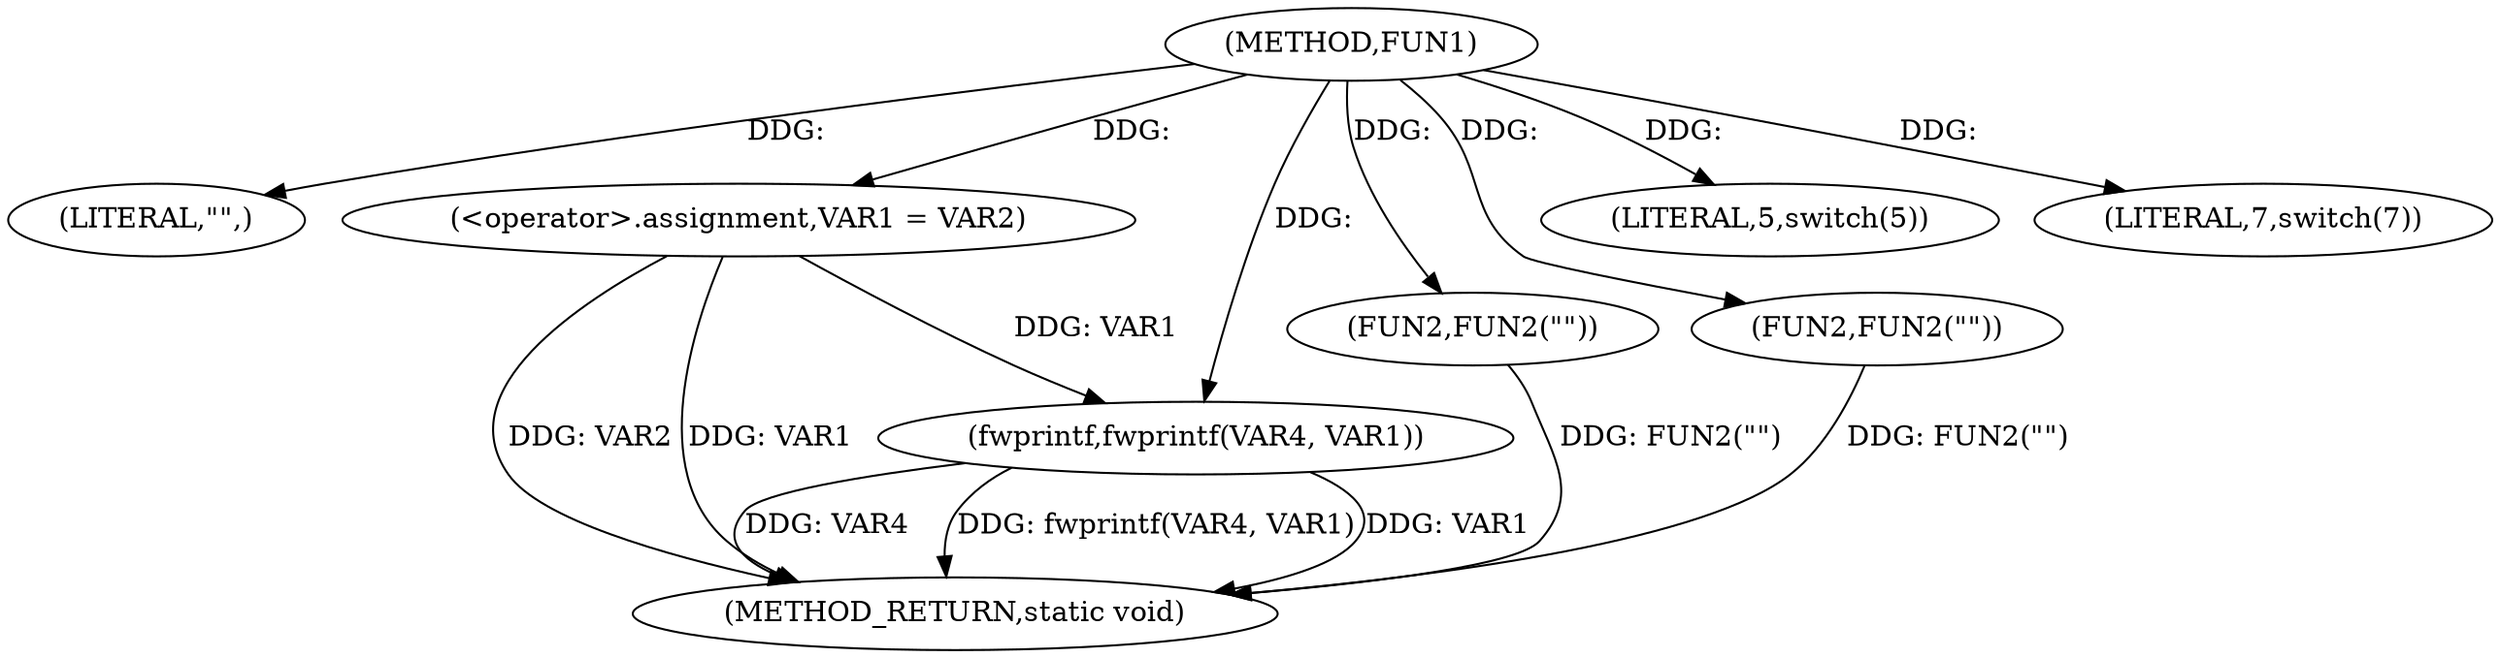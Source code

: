 digraph FUN1 {  
"1000100" [label = "(METHOD,FUN1)" ]
"1000128" [label = "(METHOD_RETURN,static void)" ]
"1000103" [label = "(LITERAL,\"\",)" ]
"1000104" [label = "(<operator>.assignment,VAR1 = VAR2)" ]
"1000108" [label = "(LITERAL,5,switch(5))" ]
"1000111" [label = "(FUN2,FUN2(\"\"))" ]
"1000117" [label = "(LITERAL,7,switch(7))" ]
"1000120" [label = "(fwprintf,fwprintf(VAR4, VAR1))" ]
"1000125" [label = "(FUN2,FUN2(\"\"))" ]
  "1000125" -> "1000128"  [ label = "DDG: FUN2(\"\")"] 
  "1000104" -> "1000128"  [ label = "DDG: VAR1"] 
  "1000120" -> "1000128"  [ label = "DDG: VAR4"] 
  "1000120" -> "1000128"  [ label = "DDG: fwprintf(VAR4, VAR1)"] 
  "1000120" -> "1000128"  [ label = "DDG: VAR1"] 
  "1000111" -> "1000128"  [ label = "DDG: FUN2(\"\")"] 
  "1000104" -> "1000128"  [ label = "DDG: VAR2"] 
  "1000100" -> "1000103"  [ label = "DDG: "] 
  "1000100" -> "1000104"  [ label = "DDG: "] 
  "1000100" -> "1000108"  [ label = "DDG: "] 
  "1000100" -> "1000111"  [ label = "DDG: "] 
  "1000100" -> "1000117"  [ label = "DDG: "] 
  "1000100" -> "1000120"  [ label = "DDG: "] 
  "1000104" -> "1000120"  [ label = "DDG: VAR1"] 
  "1000100" -> "1000125"  [ label = "DDG: "] 
}
